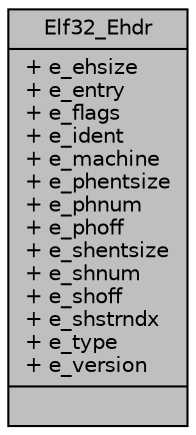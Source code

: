digraph "Elf32_Ehdr"
{
 // LATEX_PDF_SIZE
  edge [fontname="Helvetica",fontsize="10",labelfontname="Helvetica",labelfontsize="10"];
  node [fontname="Helvetica",fontsize="10",shape=record];
  Node1 [label="{Elf32_Ehdr\n|+ e_ehsize\l+ e_entry\l+ e_flags\l+ e_ident\l+ e_machine\l+ e_phentsize\l+ e_phnum\l+ e_phoff\l+ e_shentsize\l+ e_shnum\l+ e_shoff\l+ e_shstrndx\l+ e_type\l+ e_version\l|}",height=0.2,width=0.4,color="black", fillcolor="grey75", style="filled", fontcolor="black",tooltip=" "];
}

